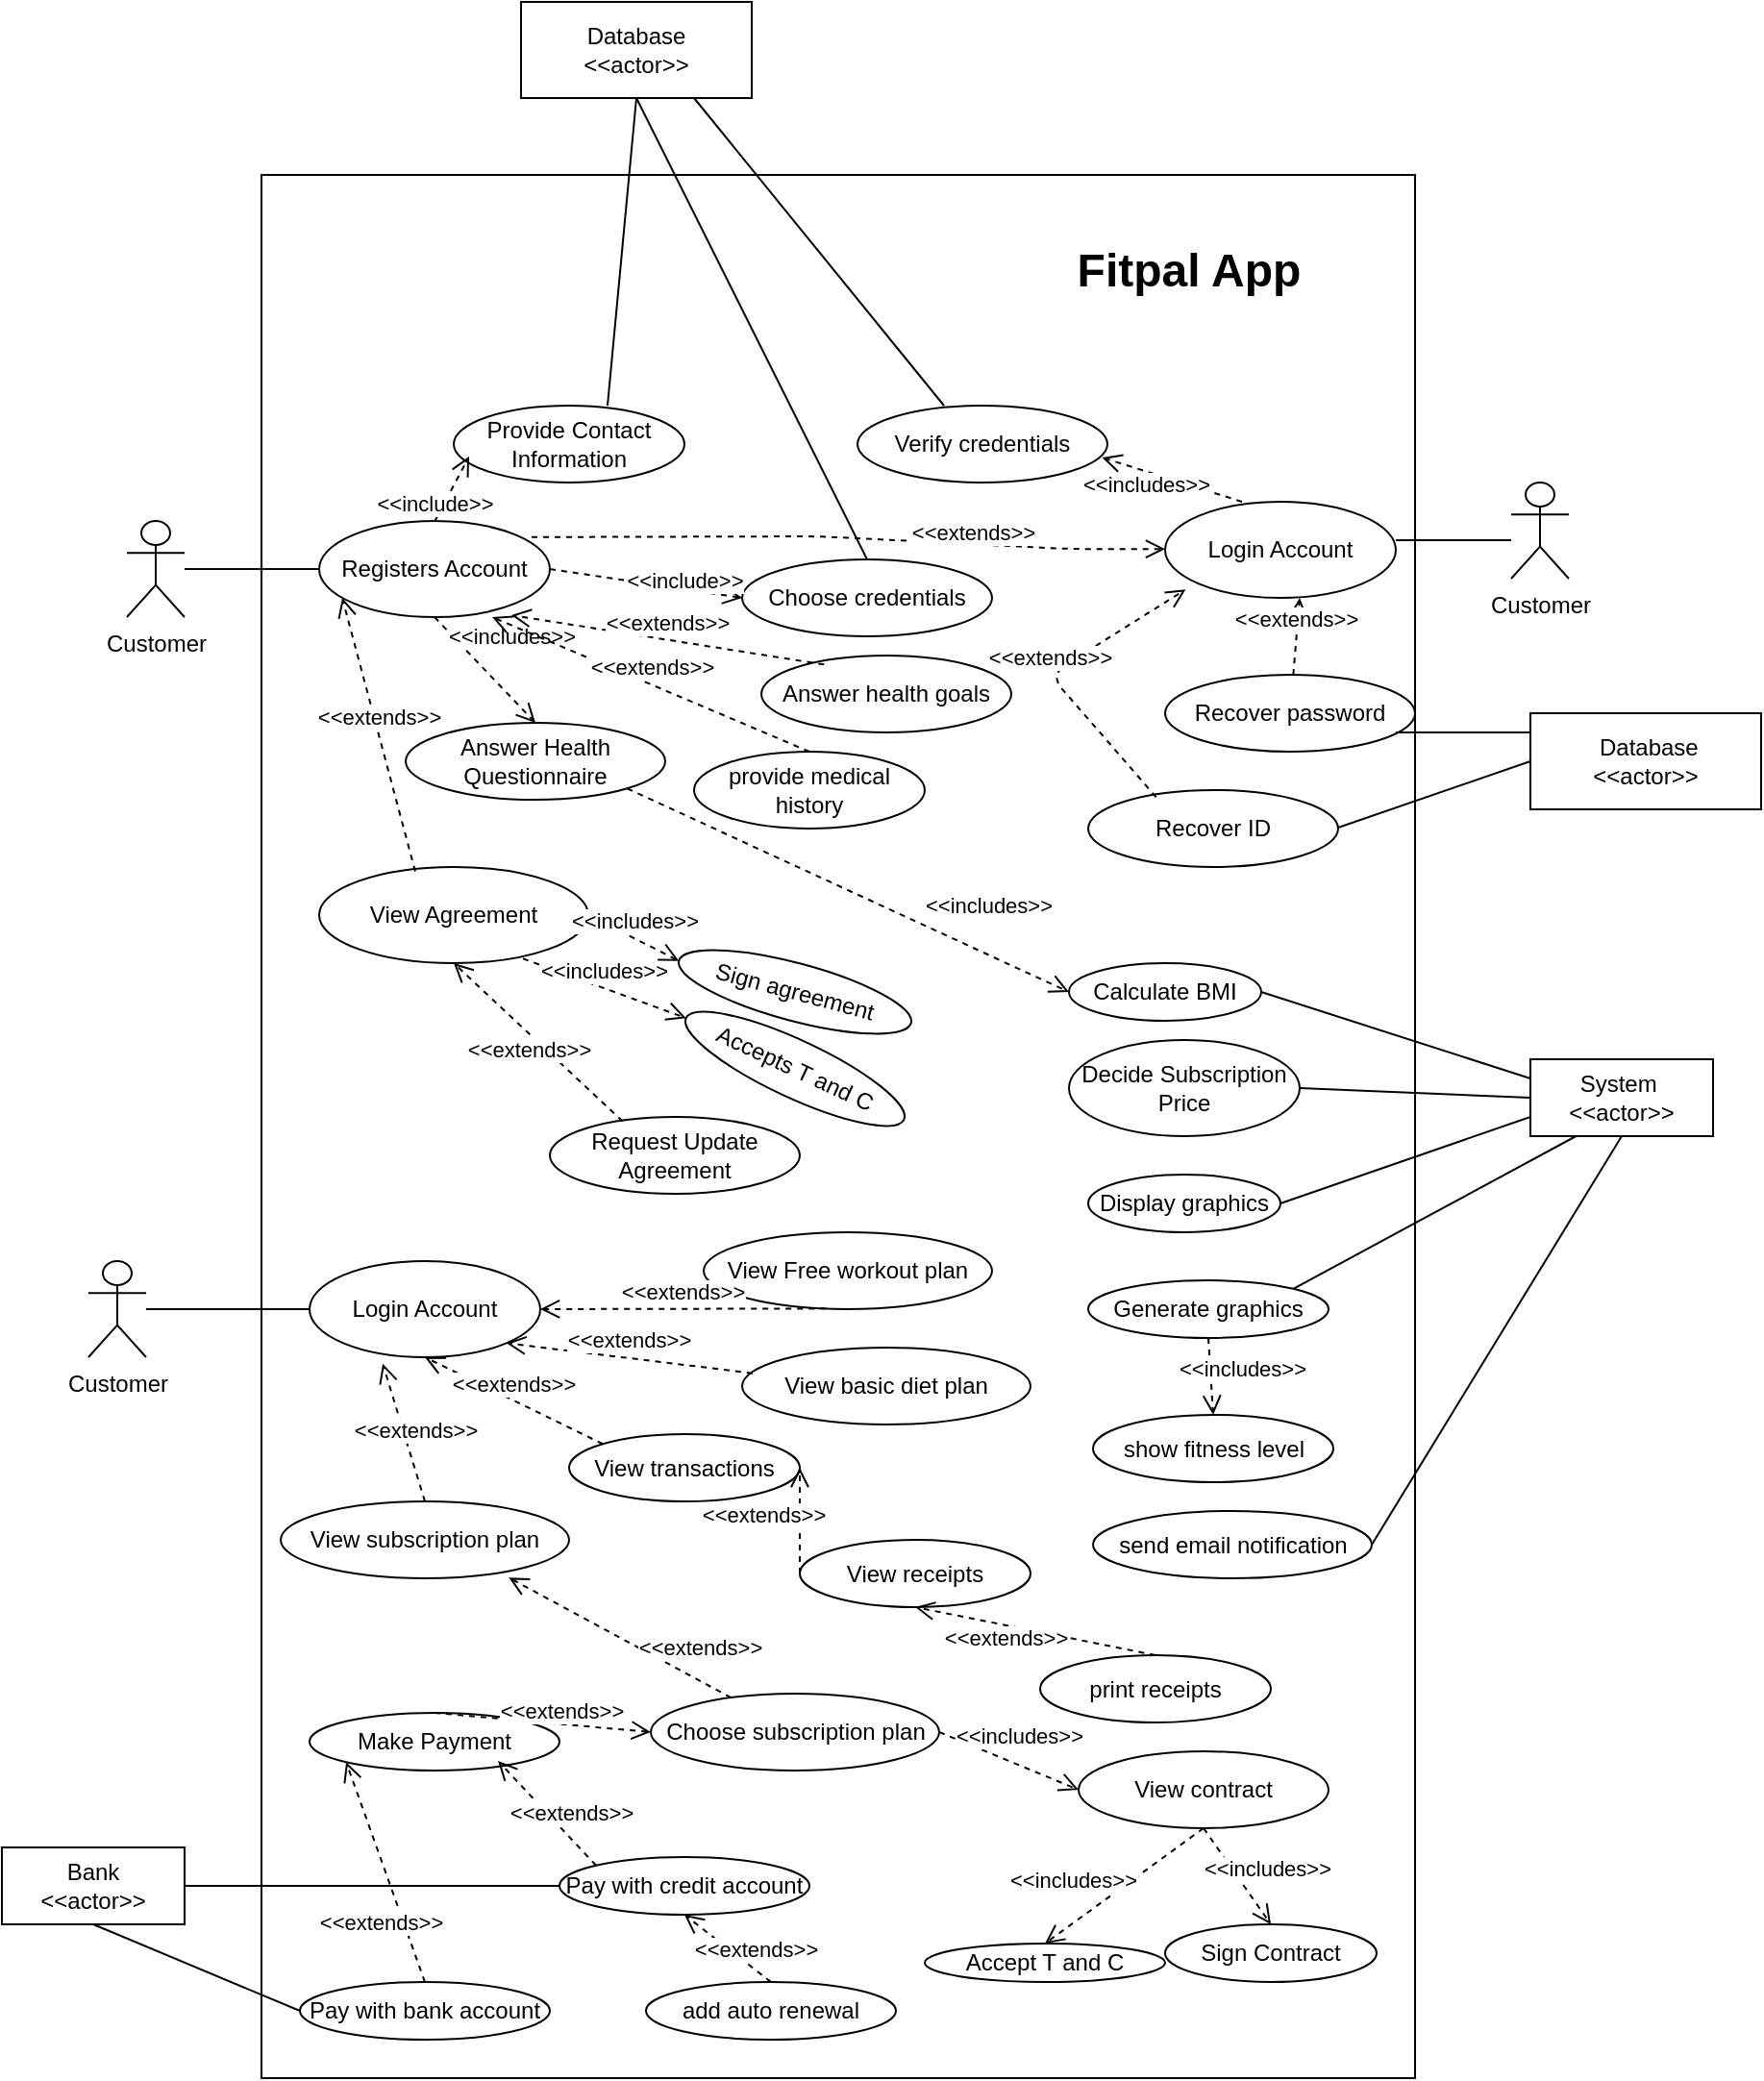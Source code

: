 <mxfile version="13.9.9" type="device" pages="2"><diagram id="5caSslAqD6UldxLh-Ey0" name="Page-1"><mxGraphModel dx="1920" dy="2400" grid="1" gridSize="10" guides="1" tooltips="1" connect="1" arrows="1" fold="1" page="1" pageScale="1" pageWidth="850" pageHeight="1100" math="0" shadow="0"><root><mxCell id="0"/><mxCell id="1" parent="0"/><mxCell id="0kNIKS5Jv5NkaSzjBVnQ-1" value="Customer" style="shape=umlActor;verticalLabelPosition=bottom;verticalAlign=top;html=1;outlineConnect=0;" parent="1" vertex="1"><mxGeometry x="70" y="110" width="30" height="50" as="geometry"/></mxCell><mxCell id="0kNIKS5Jv5NkaSzjBVnQ-5" value="" style="rounded=0;whiteSpace=wrap;html=1;fillColor=none;" parent="1" vertex="1"><mxGeometry x="140" y="-70" width="600" height="990" as="geometry"/></mxCell><mxCell id="0kNIKS5Jv5NkaSzjBVnQ-7" value="Registers Account" style="ellipse;whiteSpace=wrap;html=1;fillColor=none;" parent="1" vertex="1"><mxGeometry x="170" y="110" width="120" height="50" as="geometry"/></mxCell><mxCell id="0kNIKS5Jv5NkaSzjBVnQ-8" value="Customer" style="shape=umlActor;verticalLabelPosition=bottom;verticalAlign=top;html=1;outlineConnect=0;" parent="1" vertex="1"><mxGeometry x="790" y="90" width="30" height="50" as="geometry"/></mxCell><mxCell id="0kNIKS5Jv5NkaSzjBVnQ-10" value="Verify credentials" style="ellipse;whiteSpace=wrap;html=1;fillColor=none;" parent="1" vertex="1"><mxGeometry x="450" y="50" width="130" height="40" as="geometry"/></mxCell><mxCell id="0kNIKS5Jv5NkaSzjBVnQ-11" value="Provide Contact Information" style="ellipse;whiteSpace=wrap;html=1;fillColor=none;" parent="1" vertex="1"><mxGeometry x="240" y="50" width="120" height="40" as="geometry"/></mxCell><mxCell id="0kNIKS5Jv5NkaSzjBVnQ-12" value="Login Account" style="ellipse;whiteSpace=wrap;html=1;fillColor=none;" parent="1" vertex="1"><mxGeometry x="610" y="100" width="120" height="50" as="geometry"/></mxCell><mxCell id="0kNIKS5Jv5NkaSzjBVnQ-13" value="Recover password" style="ellipse;whiteSpace=wrap;html=1;fillColor=none;" parent="1" vertex="1"><mxGeometry x="610" y="190" width="130" height="40" as="geometry"/></mxCell><mxCell id="0kNIKS5Jv5NkaSzjBVnQ-14" value="Recover ID" style="ellipse;whiteSpace=wrap;html=1;fillColor=none;" parent="1" vertex="1"><mxGeometry x="570" y="250" width="130" height="40" as="geometry"/></mxCell><mxCell id="0kNIKS5Jv5NkaSzjBVnQ-16" value="Choose credentials" style="ellipse;whiteSpace=wrap;html=1;fillColor=none;" parent="1" vertex="1"><mxGeometry x="390" y="130" width="130" height="40" as="geometry"/></mxCell><mxCell id="0kNIKS5Jv5NkaSzjBVnQ-17" value="&amp;nbsp;Database&lt;br&gt;&amp;lt;&amp;lt;actor&amp;gt;&amp;gt;" style="rounded=0;whiteSpace=wrap;html=1;fillColor=none;" parent="1" vertex="1"><mxGeometry x="800" y="210" width="120" height="50" as="geometry"/></mxCell><mxCell id="0kNIKS5Jv5NkaSzjBVnQ-18" value="Database&lt;br&gt;&amp;lt;&amp;lt;actor&amp;gt;&amp;gt;" style="rounded=0;whiteSpace=wrap;html=1;fillColor=none;" parent="1" vertex="1"><mxGeometry x="275" y="-160" width="120" height="50" as="geometry"/></mxCell><mxCell id="0kNIKS5Jv5NkaSzjBVnQ-19" value="" style="endArrow=none;html=1;entryX=0;entryY=0.5;entryDx=0;entryDy=0;" parent="1" source="0kNIKS5Jv5NkaSzjBVnQ-1" target="0kNIKS5Jv5NkaSzjBVnQ-7" edge="1"><mxGeometry width="50" height="50" relative="1" as="geometry"><mxPoint x="90" y="150" as="sourcePoint"/><mxPoint x="140" y="100" as="targetPoint"/></mxGeometry></mxCell><mxCell id="0kNIKS5Jv5NkaSzjBVnQ-20" value="" style="endArrow=none;html=1;entryX=0;entryY=0.5;entryDx=0;entryDy=0;" parent="1" edge="1"><mxGeometry width="50" height="50" relative="1" as="geometry"><mxPoint x="730" y="120" as="sourcePoint"/><mxPoint x="790" y="120" as="targetPoint"/></mxGeometry></mxCell><mxCell id="0kNIKS5Jv5NkaSzjBVnQ-25" value="&amp;lt;&amp;lt;include&amp;gt;&amp;gt;" style="html=1;verticalAlign=bottom;endArrow=open;dashed=1;endSize=8;exitX=1;exitY=0.5;exitDx=0;exitDy=0;entryX=0;entryY=0.5;entryDx=0;entryDy=0;" parent="1" source="0kNIKS5Jv5NkaSzjBVnQ-7" target="0kNIKS5Jv5NkaSzjBVnQ-16" edge="1"><mxGeometry x="0.413" y="-4" relative="1" as="geometry"><mxPoint x="290" y="200" as="sourcePoint"/><mxPoint x="210" y="200" as="targetPoint"/><Array as="points"/><mxPoint as="offset"/></mxGeometry></mxCell><mxCell id="0kNIKS5Jv5NkaSzjBVnQ-26" value="&amp;lt;&amp;lt;include&amp;gt;&amp;gt;" style="html=1;verticalAlign=bottom;endArrow=open;dashed=1;endSize=8;exitX=0.917;exitY=0.807;exitDx=0;exitDy=0;exitPerimeter=0;entryX=0.067;entryY=0.658;entryDx=0;entryDy=0;entryPerimeter=0;" parent="1" target="0kNIKS5Jv5NkaSzjBVnQ-11" edge="1"><mxGeometry x="-1" relative="1" as="geometry"><mxPoint x="230.04" y="110.35" as="sourcePoint"/><mxPoint x="280" y="160" as="targetPoint"/><Array as="points"/><mxPoint as="offset"/></mxGeometry></mxCell><mxCell id="0kNIKS5Jv5NkaSzjBVnQ-30" value="&amp;lt;&amp;lt;extends&amp;gt;&amp;gt;" style="html=1;verticalAlign=bottom;endArrow=open;dashed=1;endSize=8;entryX=0.089;entryY=0.913;entryDx=0;entryDy=0;entryPerimeter=0;exitX=0.272;exitY=0.092;exitDx=0;exitDy=0;exitPerimeter=0;" parent="1" source="0kNIKS5Jv5NkaSzjBVnQ-14" target="0kNIKS5Jv5NkaSzjBVnQ-12" edge="1"><mxGeometry relative="1" as="geometry"><mxPoint x="570" y="210" as="sourcePoint"/><mxPoint x="650" y="210" as="targetPoint"/><mxPoint as="offset"/><Array as="points"><mxPoint x="550" y="190"/></Array></mxGeometry></mxCell><mxCell id="0kNIKS5Jv5NkaSzjBVnQ-31" value="&amp;lt;&amp;lt;extends&amp;gt;&amp;gt;" style="html=1;verticalAlign=bottom;endArrow=open;dashed=1;endSize=8;" parent="1" source="0kNIKS5Jv5NkaSzjBVnQ-13" edge="1"><mxGeometry relative="1" as="geometry"><mxPoint x="600" y="150" as="sourcePoint"/><mxPoint x="680" y="150" as="targetPoint"/><mxPoint as="offset"/></mxGeometry></mxCell><mxCell id="0kNIKS5Jv5NkaSzjBVnQ-32" value="&amp;lt;&amp;lt;includes&amp;gt;&amp;gt;" style="html=1;verticalAlign=bottom;endArrow=open;dashed=1;endSize=8;entryX=0.979;entryY=0.675;entryDx=0;entryDy=0;entryPerimeter=0;" parent="1" target="0kNIKS5Jv5NkaSzjBVnQ-10" edge="1"><mxGeometry x="0.25" y="15" relative="1" as="geometry"><mxPoint x="650" y="100" as="sourcePoint"/><mxPoint x="570" y="100" as="targetPoint"/><mxPoint as="offset"/></mxGeometry></mxCell><mxCell id="0kNIKS5Jv5NkaSzjBVnQ-34" value="" style="endArrow=none;html=1;entryX=0;entryY=0.5;entryDx=0;entryDy=0;" parent="1" target="0kNIKS5Jv5NkaSzjBVnQ-17" edge="1"><mxGeometry width="50" height="50" relative="1" as="geometry"><mxPoint x="700" y="269.5" as="sourcePoint"/><mxPoint x="770" y="269.5" as="targetPoint"/></mxGeometry></mxCell><mxCell id="0kNIKS5Jv5NkaSzjBVnQ-35" value="" style="endArrow=none;html=1;entryX=0.5;entryY=1;entryDx=0;entryDy=0;" parent="1" target="0kNIKS5Jv5NkaSzjBVnQ-18" edge="1"><mxGeometry width="50" height="50" relative="1" as="geometry"><mxPoint x="320" y="50" as="sourcePoint"/><mxPoint x="390" y="60" as="targetPoint"/></mxGeometry></mxCell><mxCell id="0kNIKS5Jv5NkaSzjBVnQ-36" value="" style="endArrow=none;html=1;entryX=0;entryY=0.5;entryDx=0;entryDy=0;exitX=0.75;exitY=1;exitDx=0;exitDy=0;" parent="1" source="0kNIKS5Jv5NkaSzjBVnQ-18" edge="1"><mxGeometry width="50" height="50" relative="1" as="geometry"><mxPoint x="425" y="50" as="sourcePoint"/><mxPoint x="495" y="50" as="targetPoint"/></mxGeometry></mxCell><mxCell id="0kNIKS5Jv5NkaSzjBVnQ-37" value="" style="endArrow=none;html=1;entryX=0;entryY=0.5;entryDx=0;entryDy=0;" parent="1" edge="1"><mxGeometry width="50" height="50" relative="1" as="geometry"><mxPoint x="730" y="220" as="sourcePoint"/><mxPoint x="800" y="220" as="targetPoint"/></mxGeometry></mxCell><mxCell id="0kNIKS5Jv5NkaSzjBVnQ-38" value="" style="endArrow=none;html=1;entryX=0;entryY=0.5;entryDx=0;entryDy=0;exitX=1;exitY=0.5;exitDx=0;exitDy=0;" parent="1" source="TsbzA9-_pPOgW2ctaY10-2" target="0kNIKS5Jv5NkaSzjBVnQ-95" edge="1"><mxGeometry width="50" height="50" relative="1" as="geometry"><mxPoint x="240" y="1040" as="sourcePoint"/><mxPoint x="310" y="1040" as="targetPoint"/></mxGeometry></mxCell><mxCell id="0kNIKS5Jv5NkaSzjBVnQ-39" value="Answer Health Questionnaire" style="ellipse;whiteSpace=wrap;html=1;fillColor=none;" parent="1" vertex="1"><mxGeometry x="215" y="215" width="135" height="40" as="geometry"/></mxCell><mxCell id="0kNIKS5Jv5NkaSzjBVnQ-40" value="provide medical history" style="ellipse;whiteSpace=wrap;html=1;fillColor=none;" parent="1" vertex="1"><mxGeometry x="365" y="230" width="120" height="40" as="geometry"/></mxCell><mxCell id="0kNIKS5Jv5NkaSzjBVnQ-42" value="Answer health goals" style="ellipse;whiteSpace=wrap;html=1;fillColor=none;" parent="1" vertex="1"><mxGeometry x="400" y="180" width="130" height="40" as="geometry"/></mxCell><mxCell id="0kNIKS5Jv5NkaSzjBVnQ-43" value="View Free workout plan&lt;span style=&quot;color: rgba(0 , 0 , 0 , 0) ; font-family: monospace ; font-size: 0px&quot;&gt;%3CmxGraphModel%3E%3Croot%3E%3CmxCell%20id%3D%220%22%2F%3E%3CmxCell%20id%3D%221%22%20parent%3D%220%22%2F%3E%3CmxCell%20id%3D%222%22%20value%3D%22%26amp%3Blt%3B%26amp%3Blt%3Bextends%26amp%3Bgt%3B%26amp%3Bgt%3B%22%20style%3D%22html%3D1%3BverticalAlign%3Dbottom%3BendArrow%3Dopen%3Bdashed%3D1%3BendSize%3D8%3B%22%20edge%3D%221%22%20parent%3D%221%22%3E%3CmxGeometry%20relative%3D%221%22%20as%3D%22geometry%22%3E%3CmxPoint%20x%3D%22700%22%20y%3D%22630%22%20as%3D%22sourcePoint%22%2F%3E%3CmxPoint%20x%3D%22620%22%20y%3D%22630%22%20as%3D%22targetPoint%22%2F%3E%3CmxPoint%20as%3D%22offset%22%2F%3E%3C%2FmxGeometry%3E%3C%2FmxCell%3E%3C%2Froot%3E%3C%2FmxGraphModel%3E&lt;/span&gt;" style="ellipse;whiteSpace=wrap;html=1;fillColor=none;" parent="1" vertex="1"><mxGeometry x="370" y="480" width="150" height="40" as="geometry"/></mxCell><mxCell id="0kNIKS5Jv5NkaSzjBVnQ-44" value="Accepts T and C" style="ellipse;whiteSpace=wrap;html=1;fillColor=none;rotation=25;" parent="1" vertex="1"><mxGeometry x="355" y="380" width="125" height="30" as="geometry"/></mxCell><mxCell id="0kNIKS5Jv5NkaSzjBVnQ-45" value="View Agreement" style="ellipse;whiteSpace=wrap;html=1;fillColor=none;" parent="1" vertex="1"><mxGeometry x="170" y="290" width="140" height="50" as="geometry"/></mxCell><mxCell id="0kNIKS5Jv5NkaSzjBVnQ-46" value="Make Payment" style="ellipse;whiteSpace=wrap;html=1;fillColor=none;" parent="1" vertex="1"><mxGeometry x="165" y="730" width="130" height="30" as="geometry"/></mxCell><mxCell id="0kNIKS5Jv5NkaSzjBVnQ-48" value="" style="endArrow=none;html=1;entryX=0.5;entryY=1;entryDx=0;entryDy=0;exitX=0.5;exitY=0;exitDx=0;exitDy=0;" parent="1" source="0kNIKS5Jv5NkaSzjBVnQ-16" target="0kNIKS5Jv5NkaSzjBVnQ-18" edge="1"><mxGeometry width="50" height="50" relative="1" as="geometry"><mxPoint x="431" y="120" as="sourcePoint"/><mxPoint x="350" y="20" as="targetPoint"/></mxGeometry></mxCell><mxCell id="0kNIKS5Jv5NkaSzjBVnQ-49" value="&amp;lt;&amp;lt;includes&amp;gt;&amp;gt;" style="html=1;verticalAlign=bottom;endArrow=open;dashed=1;endSize=8;exitX=0.5;exitY=1;exitDx=0;exitDy=0;entryX=0.5;entryY=0;entryDx=0;entryDy=0;" parent="1" source="0kNIKS5Jv5NkaSzjBVnQ-7" target="0kNIKS5Jv5NkaSzjBVnQ-39" edge="1"><mxGeometry x="0.086" y="16" relative="1" as="geometry"><mxPoint x="300" y="209.5" as="sourcePoint"/><mxPoint x="220" y="209.5" as="targetPoint"/><mxPoint as="offset"/></mxGeometry></mxCell><mxCell id="0kNIKS5Jv5NkaSzjBVnQ-50" value="&amp;lt;&amp;lt;extends&amp;gt;&amp;gt;" style="html=1;verticalAlign=bottom;endArrow=open;dashed=1;endSize=8;exitX=0.251;exitY=0.117;exitDx=0;exitDy=0;exitPerimeter=0;" parent="1" source="0kNIKS5Jv5NkaSzjBVnQ-42" edge="1"><mxGeometry relative="1" as="geometry"><mxPoint x="350" y="159" as="sourcePoint"/><mxPoint x="270" y="159" as="targetPoint"/><mxPoint as="offset"/></mxGeometry></mxCell><mxCell id="0kNIKS5Jv5NkaSzjBVnQ-51" value="&amp;lt;&amp;lt;extends&amp;gt;&amp;gt;" style="html=1;verticalAlign=bottom;endArrow=open;dashed=1;endSize=8;exitX=0.5;exitY=0;exitDx=0;exitDy=0;" parent="1" source="0kNIKS5Jv5NkaSzjBVnQ-40" edge="1"><mxGeometry relative="1" as="geometry"><mxPoint x="392.63" y="204.68" as="sourcePoint"/><mxPoint x="260" y="160" as="targetPoint"/><mxPoint as="offset"/></mxGeometry></mxCell><mxCell id="0kNIKS5Jv5NkaSzjBVnQ-52" value="System&amp;nbsp;&lt;br&gt;&amp;lt;&amp;lt;actor&amp;gt;&amp;gt;" style="rounded=0;whiteSpace=wrap;html=1;fillColor=none;" parent="1" vertex="1"><mxGeometry x="800" y="390" width="95" height="40" as="geometry"/></mxCell><mxCell id="0kNIKS5Jv5NkaSzjBVnQ-53" value="Calculate BMI" style="ellipse;whiteSpace=wrap;html=1;fillColor=none;" parent="1" vertex="1"><mxGeometry x="560" y="340" width="100" height="30" as="geometry"/></mxCell><mxCell id="0kNIKS5Jv5NkaSzjBVnQ-55" value="&amp;lt;&amp;lt;includes&amp;gt;&amp;gt;" style="html=1;verticalAlign=bottom;endArrow=open;dashed=1;endSize=8;exitX=1;exitY=1;exitDx=0;exitDy=0;entryX=0;entryY=0.5;entryDx=0;entryDy=0;" parent="1" source="0kNIKS5Jv5NkaSzjBVnQ-39" target="0kNIKS5Jv5NkaSzjBVnQ-53" edge="1"><mxGeometry x="0.582" y="15" relative="1" as="geometry"><mxPoint x="300" y="270" as="sourcePoint"/><mxPoint x="290" y="319.5" as="targetPoint"/><mxPoint as="offset"/></mxGeometry></mxCell><mxCell id="0kNIKS5Jv5NkaSzjBVnQ-56" value="" style="endArrow=none;html=1;entryX=1;entryY=0.5;entryDx=0;entryDy=0;exitX=0;exitY=0.25;exitDx=0;exitDy=0;" parent="1" source="0kNIKS5Jv5NkaSzjBVnQ-52" target="0kNIKS5Jv5NkaSzjBVnQ-53" edge="1"><mxGeometry width="50" height="50" relative="1" as="geometry"><mxPoint x="790" y="382" as="sourcePoint"/><mxPoint x="190" y="324.5" as="targetPoint"/></mxGeometry></mxCell><mxCell id="0kNIKS5Jv5NkaSzjBVnQ-59" value="Customer" style="shape=umlActor;verticalLabelPosition=bottom;verticalAlign=top;html=1;outlineConnect=0;" parent="1" vertex="1"><mxGeometry x="50" y="495" width="30" height="50" as="geometry"/></mxCell><mxCell id="0kNIKS5Jv5NkaSzjBVnQ-62" value="&amp;lt;&amp;lt;includes&amp;gt;&amp;gt;" style="html=1;verticalAlign=bottom;endArrow=open;dashed=1;endSize=8;entryX=0;entryY=0.5;entryDx=0;entryDy=0;exitX=0.757;exitY=0.953;exitDx=0;exitDy=0;exitPerimeter=0;" parent="1" source="0kNIKS5Jv5NkaSzjBVnQ-45" target="0kNIKS5Jv5NkaSzjBVnQ-44" edge="1"><mxGeometry relative="1" as="geometry"><mxPoint x="330" y="490" as="sourcePoint"/><mxPoint x="410" y="490" as="targetPoint"/><mxPoint as="offset"/><Array as="points"/></mxGeometry></mxCell><mxCell id="0kNIKS5Jv5NkaSzjBVnQ-67" value="Sign agreement" style="ellipse;whiteSpace=wrap;html=1;fillColor=none;rotation=15;" parent="1" vertex="1"><mxGeometry x="355" y="340" width="125" height="30" as="geometry"/></mxCell><mxCell id="0kNIKS5Jv5NkaSzjBVnQ-68" value="&amp;lt;&amp;lt;includes&amp;gt;&amp;gt;" style="html=1;verticalAlign=bottom;endArrow=open;dashed=1;endSize=8;entryX=0;entryY=0.5;entryDx=0;entryDy=0;exitX=1;exitY=0.5;exitDx=0;exitDy=0;" parent="1" source="0kNIKS5Jv5NkaSzjBVnQ-45" target="0kNIKS5Jv5NkaSzjBVnQ-67" edge="1"><mxGeometry relative="1" as="geometry"><mxPoint x="330" y="417.5" as="sourcePoint"/><mxPoint x="390" y="412.5" as="targetPoint"/><mxPoint as="offset"/><Array as="points"/></mxGeometry></mxCell><mxCell id="0kNIKS5Jv5NkaSzjBVnQ-69" value="Request Update Agreement" style="ellipse;whiteSpace=wrap;html=1;fillColor=none;" parent="1" vertex="1"><mxGeometry x="290" y="420" width="130" height="40" as="geometry"/></mxCell><mxCell id="0kNIKS5Jv5NkaSzjBVnQ-70" value="&amp;lt;&amp;lt;extends&amp;gt;&amp;gt;" style="html=1;verticalAlign=bottom;endArrow=open;dashed=1;endSize=8;exitX=0.291;exitY=0.057;exitDx=0;exitDy=0;entryX=0.5;entryY=1;entryDx=0;entryDy=0;exitPerimeter=0;" parent="1" source="0kNIKS5Jv5NkaSzjBVnQ-69" target="0kNIKS5Jv5NkaSzjBVnQ-45" edge="1"><mxGeometry x="-0.085" y="13" relative="1" as="geometry"><mxPoint x="225" y="470" as="sourcePoint"/><mxPoint x="305" y="470" as="targetPoint"/><mxPoint as="offset"/></mxGeometry></mxCell><mxCell id="0kNIKS5Jv5NkaSzjBVnQ-71" value="View basic diet plan&lt;span style=&quot;color: rgba(0 , 0 , 0 , 0) ; font-family: monospace ; font-size: 0px&quot;&gt;%3CmxGraphModel%3E%3Croot%3E%3CmxCell%20id%3D%220%22%2F%3E%3CmxCell%20id%3D%221%22%20parent%3D%220%22%2F%3E%3CmxCell%20id%3D%222%22%20value%3D%22%26amp%3Blt%3B%26amp%3Blt%3Bextends%26amp%3Bgt%3B%26amp%3Bgt%3B%22%20style%3D%22html%3D1%3BverticalAlign%3Dbottom%3BendArrow%3Dopen%3Bdashed%3D1%3BendSize%3D8%3B%22%20edge%3D%221%22%20parent%3D%221%22%3E%3CmxGeometry%20relative%3D%221%22%20as%3D%22geometry%22%3E%3CmxPoint%20x%3D%22700%22%20y%3D%22630%22%20as%3D%22sourcePoint%22%2F%3E%3CmxPoint%20x%3D%22620%22%20y%3D%22630%22%20as%3D%22targetPoint%22%2F%3E%3CmxPoint%20as%3D%22offset%22%2F%3E%3C%2FmxGeometry%3E%3C%2FmxCell%3E%3C%2Froot%3E%3C%2FmxGraphModel%3E&lt;/span&gt;" style="ellipse;whiteSpace=wrap;html=1;fillColor=none;" parent="1" vertex="1"><mxGeometry x="390" y="540" width="150" height="40" as="geometry"/></mxCell><mxCell id="0kNIKS5Jv5NkaSzjBVnQ-76" value="" style="endArrow=none;html=1;entryX=0;entryY=0.5;entryDx=0;entryDy=0;" parent="1" source="0kNIKS5Jv5NkaSzjBVnQ-59" target="0kNIKS5Jv5NkaSzjBVnQ-85" edge="1"><mxGeometry width="50" height="50" relative="1" as="geometry"><mxPoint x="130" y="549" as="sourcePoint"/><mxPoint x="200" y="549" as="targetPoint"/></mxGeometry></mxCell><mxCell id="0kNIKS5Jv5NkaSzjBVnQ-79" value="&amp;lt;&amp;lt;extends&amp;gt;&amp;gt;" style="html=1;verticalAlign=bottom;endArrow=open;dashed=1;endSize=8;entryX=0.921;entryY=0.168;entryDx=0;entryDy=0;entryPerimeter=0;exitX=0.921;exitY=0.168;exitDx=0;exitDy=0;exitPerimeter=0;" parent="1" source="0kNIKS5Jv5NkaSzjBVnQ-7" edge="1"><mxGeometry x="0.394" y="-3" relative="1" as="geometry"><mxPoint x="530" y="124.58" as="sourcePoint"/><mxPoint x="610" y="124.58" as="targetPoint"/><mxPoint as="offset"/><Array as="points"><mxPoint x="430" y="118"/><mxPoint x="560" y="124.58"/></Array></mxGeometry></mxCell><mxCell id="0kNIKS5Jv5NkaSzjBVnQ-81" value="View subscription plan&lt;span style=&quot;color: rgba(0 , 0 , 0 , 0) ; font-family: monospace ; font-size: 0px&quot;&gt;%3CmxGraphModel%3E%3Croot%3E%3CmxCell%20id%3D%220%22%2F%3E%3CmxCell%20id%3D%221%22%20parent%3D%220%22%2F%3E%3CmxCell%20id%3D%222%22%20value%3D%22%26amp%3Blt%3B%26amp%3Blt%3Bextends%26amp%3Bgt%3B%26amp%3Bgt%3B%22%20style%3D%22html%3D1%3BverticalAlign%3Dbottom%3BendArrow%3Dopen%3Bdashed%3D1%3BendSize%3D8%3B%22%20edge%3D%221%22%20parent%3D%221%22%3E%3CmxGeometry%20relative%3D%221%22%20as%3D%22geometry%22%3E%3CmxPoint%20x%3D%22700%22%20y%3D%22630%22%20as%3D%22sourcePoint%22%2F%3E%3CmxPoint%20x%3D%22620%22%20y%3D%22630%22%20as%3D%22targetPoint%22%2F%3E%3CmxPoint%20as%3D%22offset%22%2F%3E%3C%2FmxGeometry%3E%3C%2FmxCell%3E%3C%2Froot%3E%3C%2FmxGraphModel%3E&lt;/span&gt;" style="ellipse;whiteSpace=wrap;html=1;fillColor=none;" parent="1" vertex="1"><mxGeometry x="150" y="620" width="150" height="40" as="geometry"/></mxCell><mxCell id="0kNIKS5Jv5NkaSzjBVnQ-84" value="&amp;lt;&amp;lt;extends&amp;gt;&amp;gt;" style="html=1;verticalAlign=bottom;endArrow=open;dashed=1;endSize=8;exitX=0.357;exitY=0.046;exitDx=0;exitDy=0;exitPerimeter=0;" parent="1" source="0kNIKS5Jv5NkaSzjBVnQ-45" edge="1"><mxGeometry relative="1" as="geometry"><mxPoint x="210" y="290" as="sourcePoint"/><mxPoint x="182" y="150" as="targetPoint"/><mxPoint as="offset"/></mxGeometry></mxCell><mxCell id="0kNIKS5Jv5NkaSzjBVnQ-85" value="Login Account" style="ellipse;whiteSpace=wrap;html=1;fillColor=none;" parent="1" vertex="1"><mxGeometry x="165" y="495" width="120" height="50" as="geometry"/></mxCell><mxCell id="0kNIKS5Jv5NkaSzjBVnQ-87" value="&amp;lt;&amp;lt;extends&amp;gt;&amp;gt;" style="html=1;verticalAlign=bottom;endArrow=open;dashed=1;endSize=8;exitX=0.424;exitY=0.992;exitDx=0;exitDy=0;exitPerimeter=0;entryX=1;entryY=0.5;entryDx=0;entryDy=0;" parent="1" source="0kNIKS5Jv5NkaSzjBVnQ-43" target="0kNIKS5Jv5NkaSzjBVnQ-85" edge="1"><mxGeometry relative="1" as="geometry"><mxPoint x="380" y="549" as="sourcePoint"/><mxPoint x="300" y="549" as="targetPoint"/><mxPoint as="offset"/></mxGeometry></mxCell><mxCell id="0kNIKS5Jv5NkaSzjBVnQ-88" value="&amp;lt;&amp;lt;extends&amp;gt;&amp;gt;" style="html=1;verticalAlign=bottom;endArrow=open;dashed=1;endSize=8;exitX=0.036;exitY=0.333;exitDx=0;exitDy=0;exitPerimeter=0;entryX=1;entryY=1;entryDx=0;entryDy=0;" parent="1" source="0kNIKS5Jv5NkaSzjBVnQ-71" edge="1" target="0kNIKS5Jv5NkaSzjBVnQ-85"><mxGeometry relative="1" as="geometry"><mxPoint x="355" y="574" as="sourcePoint"/><mxPoint x="275" y="574" as="targetPoint"/><mxPoint as="offset"/></mxGeometry></mxCell><mxCell id="0kNIKS5Jv5NkaSzjBVnQ-90" value="&amp;lt;&amp;lt;extends&amp;gt;&amp;gt;" style="html=1;verticalAlign=bottom;endArrow=open;dashed=1;endSize=8;exitX=0.5;exitY=0;exitDx=0;exitDy=0;entryX=0.317;entryY=1.067;entryDx=0;entryDy=0;entryPerimeter=0;" parent="1" source="0kNIKS5Jv5NkaSzjBVnQ-81" target="0kNIKS5Jv5NkaSzjBVnQ-85" edge="1"><mxGeometry x="-0.239" y="-3" relative="1" as="geometry"><mxPoint x="262.7" y="615.0" as="sourcePoint"/><mxPoint x="197.3" y="600.68" as="targetPoint"/><mxPoint as="offset"/></mxGeometry></mxCell><mxCell id="0kNIKS5Jv5NkaSzjBVnQ-91" value="&amp;lt;&amp;lt;extends&amp;gt;&amp;gt;" style="html=1;verticalAlign=bottom;endArrow=open;dashed=1;endSize=8;exitX=0.5;exitY=0;exitDx=0;exitDy=0;entryX=0;entryY=0.5;entryDx=0;entryDy=0;" parent="1" source="0kNIKS5Jv5NkaSzjBVnQ-46" target="0kNIKS5Jv5NkaSzjBVnQ-101" edge="1"><mxGeometry x="0.168" y="-2" relative="1" as="geometry"><mxPoint x="520" y="680" as="sourcePoint"/><mxPoint x="440" y="680" as="targetPoint"/><mxPoint as="offset"/></mxGeometry></mxCell><mxCell id="0kNIKS5Jv5NkaSzjBVnQ-93" value="Pay with bank account" style="ellipse;whiteSpace=wrap;html=1;fillColor=none;" parent="1" vertex="1"><mxGeometry x="160" y="870" width="130" height="30" as="geometry"/></mxCell><mxCell id="0kNIKS5Jv5NkaSzjBVnQ-94" value="&amp;lt;&amp;lt;extends&amp;gt;&amp;gt;" style="html=1;verticalAlign=bottom;endArrow=open;dashed=1;endSize=8;entryX=0;entryY=1;entryDx=0;entryDy=0;exitX=0.5;exitY=0;exitDx=0;exitDy=0;" parent="1" source="0kNIKS5Jv5NkaSzjBVnQ-93" target="0kNIKS5Jv5NkaSzjBVnQ-46" edge="1"><mxGeometry x="-0.537" y="14" relative="1" as="geometry"><mxPoint x="215" y="820" as="sourcePoint"/><mxPoint x="245" y="670" as="targetPoint"/><mxPoint as="offset"/></mxGeometry></mxCell><mxCell id="0kNIKS5Jv5NkaSzjBVnQ-95" value="Pay with credit account" style="ellipse;whiteSpace=wrap;html=1;fillColor=none;" parent="1" vertex="1"><mxGeometry x="295" y="805" width="130" height="30" as="geometry"/></mxCell><mxCell id="0kNIKS5Jv5NkaSzjBVnQ-96" value="&amp;lt;&amp;lt;extends&amp;gt;&amp;gt;" style="html=1;verticalAlign=bottom;endArrow=open;dashed=1;endSize=8;entryX=0.754;entryY=0.833;entryDx=0;entryDy=0;exitX=0;exitY=0;exitDx=0;exitDy=0;entryPerimeter=0;" parent="1" source="0kNIKS5Jv5NkaSzjBVnQ-95" target="0kNIKS5Jv5NkaSzjBVnQ-46" edge="1"><mxGeometry x="-0.386" y="-4" relative="1" as="geometry"><mxPoint x="285.48" y="800" as="sourcePoint"/><mxPoint x="279.518" y="735.607" as="targetPoint"/><mxPoint y="1" as="offset"/></mxGeometry></mxCell><mxCell id="0kNIKS5Jv5NkaSzjBVnQ-97" value="add auto renewal" style="ellipse;whiteSpace=wrap;html=1;fillColor=none;" parent="1" vertex="1"><mxGeometry x="340" y="870" width="130" height="30" as="geometry"/></mxCell><mxCell id="0kNIKS5Jv5NkaSzjBVnQ-98" value="&amp;lt;&amp;lt;extends&amp;gt;&amp;gt;" style="html=1;verticalAlign=bottom;endArrow=open;dashed=1;endSize=8;entryX=0.5;entryY=1;entryDx=0;entryDy=0;exitX=0.5;exitY=0;exitDx=0;exitDy=0;" parent="1" edge="1" target="0kNIKS5Jv5NkaSzjBVnQ-95" source="0kNIKS5Jv5NkaSzjBVnQ-97"><mxGeometry x="-0.604" y="-1" relative="1" as="geometry"><mxPoint x="350" y="880" as="sourcePoint"/><mxPoint x="328.98" y="830.0" as="targetPoint"/><mxPoint as="offset"/></mxGeometry></mxCell><mxCell id="0kNIKS5Jv5NkaSzjBVnQ-101" value="Choose subscription plan&lt;span style=&quot;color: rgba(0 , 0 , 0 , 0) ; font-family: monospace ; font-size: 0px&quot;&gt;%3CmxGraphModel%3E%3Croot%3E%3CmxCell%20id%3D%220%22%2F%3E%3CmxCell%20id%3D%221%22%20parent%3D%220%22%2F%3E%3CmxCell%20id%3D%222%22%20value%3D%22%26amp%3Blt%3B%26amp%3Blt%3Bextends%26amp%3Bgt%3B%26amp%3Bgt%3B%22%20style%3D%22html%3D1%3BverticalAlign%3Dbottom%3BendArrow%3Dopen%3Bdashed%3D1%3BendSize%3D8%3B%22%20edge%3D%221%22%20parent%3D%221%22%3E%3CmxGeometry%20relative%3D%221%22%20as%3D%22geometry%22%3E%3CmxPoint%20x%3D%22700%22%20y%3D%22630%22%20as%3D%22sourcePoint%22%2F%3E%3CmxPoint%20x%3D%22620%22%20y%3D%22630%22%20as%3D%22targetPoint%22%2F%3E%3CmxPoint%20as%3D%22offset%22%2F%3E%3C%2FmxGeometry%3E%3C%2FmxCell%3E%3C%2Froot%3E%3C%2FmxGraphModel%3E&lt;/span&gt;" style="ellipse;whiteSpace=wrap;html=1;fillColor=none;" parent="1" vertex="1"><mxGeometry x="342.5" y="720" width="150" height="40" as="geometry"/></mxCell><mxCell id="0kNIKS5Jv5NkaSzjBVnQ-102" value="&amp;lt;&amp;lt;extends&amp;gt;&amp;gt;" style="html=1;verticalAlign=bottom;endArrow=open;dashed=1;endSize=8;entryX=0.791;entryY=0.992;entryDx=0;entryDy=0;entryPerimeter=0;" parent="1" source="0kNIKS5Jv5NkaSzjBVnQ-101" target="0kNIKS5Jv5NkaSzjBVnQ-81" edge="1"><mxGeometry x="-0.66" y="-7" relative="1" as="geometry"><mxPoint x="265" y="750" as="sourcePoint"/><mxPoint x="285" y="720" as="targetPoint"/><mxPoint as="offset"/></mxGeometry></mxCell><mxCell id="0kNIKS5Jv5NkaSzjBVnQ-104" value="View contract" style="ellipse;whiteSpace=wrap;html=1;fillColor=none;" parent="1" vertex="1"><mxGeometry x="565" y="750" width="130" height="40" as="geometry"/></mxCell><mxCell id="0kNIKS5Jv5NkaSzjBVnQ-106" value="Accept T and C" style="ellipse;whiteSpace=wrap;html=1;fillColor=none;" parent="1" vertex="1"><mxGeometry x="485" y="850" width="125" height="20" as="geometry"/></mxCell><mxCell id="0kNIKS5Jv5NkaSzjBVnQ-107" value="Sign Contract" style="ellipse;whiteSpace=wrap;html=1;fillColor=none;" parent="1" vertex="1"><mxGeometry x="610" y="840" width="110" height="30" as="geometry"/></mxCell><mxCell id="0kNIKS5Jv5NkaSzjBVnQ-109" value="&amp;lt;&amp;lt;includes&amp;gt;&amp;gt;" style="html=1;verticalAlign=bottom;endArrow=open;dashed=1;endSize=8;entryX=0;entryY=0.5;entryDx=0;entryDy=0;exitX=1;exitY=0.5;exitDx=0;exitDy=0;" parent="1" source="0kNIKS5Jv5NkaSzjBVnQ-101" target="0kNIKS5Jv5NkaSzjBVnQ-104" edge="1"><mxGeometry x="0.104" y="6" relative="1" as="geometry"><mxPoint x="630" y="615" as="sourcePoint"/><mxPoint x="460" y="690" as="targetPoint"/><mxPoint x="-1" as="offset"/></mxGeometry></mxCell><mxCell id="0kNIKS5Jv5NkaSzjBVnQ-111" value="&amp;lt;&amp;lt;includes&amp;gt;&amp;gt;" style="html=1;verticalAlign=bottom;endArrow=open;dashed=1;endSize=8;entryX=0.5;entryY=0;entryDx=0;entryDy=0;exitX=0.5;exitY=1;exitDx=0;exitDy=0;" parent="1" source="0kNIKS5Jv5NkaSzjBVnQ-104" target="0kNIKS5Jv5NkaSzjBVnQ-106" edge="1"><mxGeometry x="0.5" y="-11" relative="1" as="geometry"><mxPoint x="695" y="690" as="sourcePoint"/><mxPoint x="615" y="690" as="targetPoint"/><mxPoint as="offset"/></mxGeometry></mxCell><mxCell id="0kNIKS5Jv5NkaSzjBVnQ-112" value="&amp;lt;&amp;lt;includes&amp;gt;&amp;gt;" style="html=1;verticalAlign=bottom;endArrow=open;dashed=1;endSize=8;entryX=0.5;entryY=0;entryDx=0;entryDy=0;exitX=0.5;exitY=1;exitDx=0;exitDy=0;" parent="1" source="0kNIKS5Jv5NkaSzjBVnQ-104" target="0kNIKS5Jv5NkaSzjBVnQ-107" edge="1"><mxGeometry x="0.431" y="10" relative="1" as="geometry"><mxPoint x="595" y="810" as="sourcePoint"/><mxPoint x="515" y="850" as="targetPoint"/><mxPoint as="offset"/></mxGeometry></mxCell><mxCell id="0kNIKS5Jv5NkaSzjBVnQ-115" value="Decide Subscription Price" style="ellipse;whiteSpace=wrap;html=1;fillColor=none;" parent="1" vertex="1"><mxGeometry x="560" y="380" width="120" height="50" as="geometry"/></mxCell><mxCell id="0kNIKS5Jv5NkaSzjBVnQ-116" value="Generate graphics" style="ellipse;whiteSpace=wrap;html=1;fillColor=none;" parent="1" vertex="1"><mxGeometry x="570" y="505" width="125" height="30" as="geometry"/></mxCell><mxCell id="0kNIKS5Jv5NkaSzjBVnQ-118" value="Display graphics" style="ellipse;whiteSpace=wrap;html=1;fillColor=none;" parent="1" vertex="1"><mxGeometry x="570" y="450" width="100" height="30" as="geometry"/></mxCell><mxCell id="0kNIKS5Jv5NkaSzjBVnQ-119" value="" style="endArrow=none;html=1;entryX=1;entryY=0.5;entryDx=0;entryDy=0;exitX=0;exitY=0.5;exitDx=0;exitDy=0;" parent="1" source="0kNIKS5Jv5NkaSzjBVnQ-52" target="0kNIKS5Jv5NkaSzjBVnQ-115" edge="1"><mxGeometry width="50" height="50" relative="1" as="geometry"><mxPoint x="792.685" y="392.32" as="sourcePoint"/><mxPoint x="670" y="365" as="targetPoint"/></mxGeometry></mxCell><mxCell id="0kNIKS5Jv5NkaSzjBVnQ-120" value="" style="endArrow=none;html=1;entryX=1;entryY=0.5;entryDx=0;entryDy=0;exitX=0;exitY=0.75;exitDx=0;exitDy=0;" parent="1" source="0kNIKS5Jv5NkaSzjBVnQ-52" target="0kNIKS5Jv5NkaSzjBVnQ-118" edge="1"><mxGeometry width="50" height="50" relative="1" as="geometry"><mxPoint x="802.685" y="402.32" as="sourcePoint"/><mxPoint x="690" y="415" as="targetPoint"/></mxGeometry></mxCell><mxCell id="0kNIKS5Jv5NkaSzjBVnQ-121" value="" style="endArrow=none;html=1;entryX=1;entryY=0;entryDx=0;entryDy=0;exitX=0.25;exitY=1;exitDx=0;exitDy=0;" parent="1" source="0kNIKS5Jv5NkaSzjBVnQ-52" target="0kNIKS5Jv5NkaSzjBVnQ-116" edge="1"><mxGeometry width="50" height="50" relative="1" as="geometry"><mxPoint x="812.685" y="412.32" as="sourcePoint"/><mxPoint x="680" y="475" as="targetPoint"/></mxGeometry></mxCell><mxCell id="0kNIKS5Jv5NkaSzjBVnQ-122" value="show fitness level" style="ellipse;whiteSpace=wrap;html=1;fillColor=none;" parent="1" vertex="1"><mxGeometry x="572.5" y="575" width="125" height="35" as="geometry"/></mxCell><mxCell id="0kNIKS5Jv5NkaSzjBVnQ-123" value="&amp;lt;&amp;lt;includes&amp;gt;&amp;gt;" style="html=1;verticalAlign=bottom;endArrow=open;dashed=1;endSize=8;entryX=0.5;entryY=0;entryDx=0;entryDy=0;exitX=0.5;exitY=1;exitDx=0;exitDy=0;" parent="1" source="0kNIKS5Jv5NkaSzjBVnQ-116" target="0kNIKS5Jv5NkaSzjBVnQ-122" edge="1"><mxGeometry x="0.3" y="16" relative="1" as="geometry"><mxPoint x="580" y="689" as="sourcePoint"/><mxPoint x="660" y="689" as="targetPoint"/><mxPoint as="offset"/><Array as="points"/></mxGeometry></mxCell><mxCell id="TsbzA9-_pPOgW2ctaY10-2" value="Bank&lt;br&gt;&amp;lt;&amp;lt;actor&amp;gt;&amp;gt;" style="rounded=0;whiteSpace=wrap;html=1;fillColor=none;" parent="1" vertex="1"><mxGeometry x="5" y="800" width="95" height="40" as="geometry"/></mxCell><mxCell id="TsbzA9-_pPOgW2ctaY10-5" value="" style="endArrow=none;html=1;entryX=0;entryY=0.5;entryDx=0;entryDy=0;exitX=0.5;exitY=1;exitDx=0;exitDy=0;" parent="1" source="TsbzA9-_pPOgW2ctaY10-2" target="0kNIKS5Jv5NkaSzjBVnQ-93" edge="1"><mxGeometry width="50" height="50" relative="1" as="geometry"><mxPoint x="110" y="830" as="sourcePoint"/><mxPoint x="300" y="825" as="targetPoint"/></mxGeometry></mxCell><mxCell id="LgXB9tiQMGB6yhtF1eZ8-1" value="send email notification" style="ellipse;whiteSpace=wrap;html=1;fillColor=none;" parent="1" vertex="1"><mxGeometry x="572.5" y="625" width="145" height="35" as="geometry"/></mxCell><mxCell id="LgXB9tiQMGB6yhtF1eZ8-2" value="" style="endArrow=none;html=1;entryX=1;entryY=0.5;entryDx=0;entryDy=0;exitX=0.5;exitY=1;exitDx=0;exitDy=0;" parent="1" source="0kNIKS5Jv5NkaSzjBVnQ-52" target="LgXB9tiQMGB6yhtF1eZ8-1" edge="1"><mxGeometry width="50" height="50" relative="1" as="geometry"><mxPoint x="833.75" y="440" as="sourcePoint"/><mxPoint x="687.962" y="519.707" as="targetPoint"/></mxGeometry></mxCell><mxCell id="EP_K9cb8jZCH8dkmgU0A-1" value="&lt;b&gt;&lt;font style=&quot;font-size: 24px&quot;&gt;Fitpal App&lt;/font&gt;&lt;/b&gt;" style="text;html=1;strokeColor=none;fillColor=none;align=center;verticalAlign=middle;whiteSpace=wrap;rounded=0;strokeWidth=10;" parent="1" vertex="1"><mxGeometry x="520" y="-60" width="205" height="80" as="geometry"/></mxCell><mxCell id="V7eXoRDwv7ovyEctNugn-1" value="View transactions" style="ellipse;whiteSpace=wrap;html=1;fillColor=none;" vertex="1" parent="1"><mxGeometry x="300" y="585" width="120" height="35" as="geometry"/></mxCell><mxCell id="V7eXoRDwv7ovyEctNugn-3" value="&amp;lt;&amp;lt;extends&amp;gt;&amp;gt;" style="html=1;verticalAlign=bottom;endArrow=open;dashed=1;endSize=8;exitX=0;exitY=0;exitDx=0;exitDy=0;entryX=0.5;entryY=1;entryDx=0;entryDy=0;" edge="1" parent="1" source="V7eXoRDwv7ovyEctNugn-1" target="0kNIKS5Jv5NkaSzjBVnQ-85"><mxGeometry relative="1" as="geometry"><mxPoint x="405.4" y="563.32" as="sourcePoint"/><mxPoint x="272.426" y="577.678" as="targetPoint"/><mxPoint as="offset"/></mxGeometry></mxCell><mxCell id="V7eXoRDwv7ovyEctNugn-4" value="View receipts" style="ellipse;whiteSpace=wrap;html=1;fillColor=none;" vertex="1" parent="1"><mxGeometry x="420" y="640" width="120" height="35" as="geometry"/></mxCell><mxCell id="V7eXoRDwv7ovyEctNugn-5" value="print receipts" style="ellipse;whiteSpace=wrap;html=1;fillColor=none;" vertex="1" parent="1"><mxGeometry x="545" y="700" width="120" height="35" as="geometry"/></mxCell><mxCell id="V7eXoRDwv7ovyEctNugn-6" value="&amp;lt;&amp;lt;extends&amp;gt;&amp;gt;" style="html=1;verticalAlign=bottom;endArrow=open;dashed=1;endSize=8;exitX=0;exitY=0.5;exitDx=0;exitDy=0;entryX=1;entryY=0.5;entryDx=0;entryDy=0;" edge="1" parent="1" source="V7eXoRDwv7ovyEctNugn-4" target="V7eXoRDwv7ovyEctNugn-1"><mxGeometry x="-0.22" y="19" relative="1" as="geometry"><mxPoint x="405.4" y="563.32" as="sourcePoint"/><mxPoint x="277.426" y="547.678" as="targetPoint"/><mxPoint as="offset"/></mxGeometry></mxCell><mxCell id="V7eXoRDwv7ovyEctNugn-8" value="&amp;lt;&amp;lt;extends&amp;gt;&amp;gt;" style="html=1;verticalAlign=bottom;endArrow=open;dashed=1;endSize=8;exitX=0.5;exitY=0;exitDx=0;exitDy=0;entryX=0.5;entryY=1;entryDx=0;entryDy=0;" edge="1" parent="1" source="V7eXoRDwv7ovyEctNugn-5" target="V7eXoRDwv7ovyEctNugn-4"><mxGeometry x="0.198" y="15" relative="1" as="geometry"><mxPoint x="460" y="617.5" as="sourcePoint"/><mxPoint x="395" y="602.5" as="targetPoint"/><mxPoint as="offset"/></mxGeometry></mxCell></root></mxGraphModel></diagram><diagram id="9ZL-KOhKlxXBxcSlrvlb" name="Page-2"><mxGraphModel dx="904" dy="-488" grid="1" gridSize="10" guides="1" tooltips="1" connect="1" arrows="1" fold="1" page="1" pageScale="1" pageWidth="850" pageHeight="1100" math="0" shadow="0"><root><mxCell id="xbf_OOHzaPRR-Z7XDP1K-0"/><mxCell id="xbf_OOHzaPRR-Z7XDP1K-1" parent="xbf_OOHzaPRR-Z7XDP1K-0"/><mxCell id="SgKJx5M9mLnIO_ycta2S-0" value="Gold Customer" style="shape=umlActor;verticalLabelPosition=bottom;verticalAlign=top;html=1;outlineConnect=0;" vertex="1" parent="xbf_OOHzaPRR-Z7XDP1K-1"><mxGeometry x="70" y="1328" width="30" height="50" as="geometry"/></mxCell><mxCell id="SgKJx5M9mLnIO_ycta2S-2" value="View&amp;nbsp; paid workout plan" style="ellipse;whiteSpace=wrap;html=1;fillColor=none;" vertex="1" parent="xbf_OOHzaPRR-Z7XDP1K-1"><mxGeometry x="355" y="1238" width="140" height="40" as="geometry"/></mxCell><mxCell id="SgKJx5M9mLnIO_ycta2S-3" value="View&amp;nbsp; paid diet plan" style="ellipse;whiteSpace=wrap;html=1;fillColor=none;" vertex="1" parent="xbf_OOHzaPRR-Z7XDP1K-1"><mxGeometry x="360" y="1298" width="140" height="40" as="geometry"/></mxCell><mxCell id="SgKJx5M9mLnIO_ycta2S-4" value="Make favorites list" style="ellipse;whiteSpace=wrap;html=1;fillColor=none;" vertex="1" parent="xbf_OOHzaPRR-Z7XDP1K-1"><mxGeometry x="360" y="1418" width="140" height="40" as="geometry"/></mxCell><mxCell id="SgKJx5M9mLnIO_ycta2S-5" value="Export excel" style="ellipse;whiteSpace=wrap;html=1;fillColor=none;" vertex="1" parent="xbf_OOHzaPRR-Z7XDP1K-1"><mxGeometry x="360" y="1358" width="140" height="40" as="geometry"/></mxCell><mxCell id="SgKJx5M9mLnIO_ycta2S-6" value="" style="endArrow=none;html=1;exitX=0.5;exitY=0.5;exitDx=0;exitDy=0;exitPerimeter=0;entryX=0;entryY=0.5;entryDx=0;entryDy=0;" edge="1" parent="xbf_OOHzaPRR-Z7XDP1K-1" source="SgKJx5M9mLnIO_ycta2S-0" target="SgKJx5M9mLnIO_ycta2S-2"><mxGeometry width="50" height="50" relative="1" as="geometry"><mxPoint x="370" y="1358" as="sourcePoint"/><mxPoint x="420" y="1308" as="targetPoint"/></mxGeometry></mxCell><mxCell id="SgKJx5M9mLnIO_ycta2S-7" value="" style="endArrow=none;html=1;exitX=0.5;exitY=0.5;exitDx=0;exitDy=0;exitPerimeter=0;entryX=0;entryY=0.5;entryDx=0;entryDy=0;" edge="1" parent="xbf_OOHzaPRR-Z7XDP1K-1" source="SgKJx5M9mLnIO_ycta2S-0" target="SgKJx5M9mLnIO_ycta2S-3"><mxGeometry width="50" height="50" relative="1" as="geometry"><mxPoint x="95" y="1303" as="sourcePoint"/><mxPoint x="365" y="1268" as="targetPoint"/></mxGeometry></mxCell><mxCell id="SgKJx5M9mLnIO_ycta2S-8" value="" style="endArrow=none;html=1;exitX=0.5;exitY=0.5;exitDx=0;exitDy=0;exitPerimeter=0;entryX=0;entryY=0.5;entryDx=0;entryDy=0;" edge="1" parent="xbf_OOHzaPRR-Z7XDP1K-1" source="SgKJx5M9mLnIO_ycta2S-0" target="SgKJx5M9mLnIO_ycta2S-4"><mxGeometry width="50" height="50" relative="1" as="geometry"><mxPoint x="95" y="1303" as="sourcePoint"/><mxPoint x="370" y="1328" as="targetPoint"/></mxGeometry></mxCell><mxCell id="SgKJx5M9mLnIO_ycta2S-9" value="Platinum Customer" style="shape=umlActor;verticalLabelPosition=bottom;verticalAlign=top;html=1;outlineConnect=0;" vertex="1" parent="xbf_OOHzaPRR-Z7XDP1K-1"><mxGeometry x="810" y="1318" width="30" height="50" as="geometry"/></mxCell><mxCell id="SgKJx5M9mLnIO_ycta2S-10" value="" style="endArrow=none;html=1;entryX=0;entryY=0.5;entryDx=0;entryDy=0;" edge="1" parent="xbf_OOHzaPRR-Z7XDP1K-1" target="SgKJx5M9mLnIO_ycta2S-5"><mxGeometry width="50" height="50" relative="1" as="geometry"><mxPoint x="90" y="1358" as="sourcePoint"/><mxPoint x="250" y="1538" as="targetPoint"/></mxGeometry></mxCell><mxCell id="SgKJx5M9mLnIO_ycta2S-13" value="" style="endArrow=none;html=1;exitX=1;exitY=0.5;exitDx=0;exitDy=0;entryX=0.5;entryY=0.5;entryDx=0;entryDy=0;entryPerimeter=0;" edge="1" parent="xbf_OOHzaPRR-Z7XDP1K-1" source="SgKJx5M9mLnIO_ycta2S-2" target="SgKJx5M9mLnIO_ycta2S-9"><mxGeometry width="50" height="50" relative="1" as="geometry"><mxPoint x="490" y="1273" as="sourcePoint"/><mxPoint x="760" y="1178" as="targetPoint"/></mxGeometry></mxCell><mxCell id="SgKJx5M9mLnIO_ycta2S-14" value="" style="endArrow=none;html=1;exitX=1;exitY=0.5;exitDx=0;exitDy=0;entryX=0.5;entryY=0.5;entryDx=0;entryDy=0;entryPerimeter=0;" edge="1" parent="xbf_OOHzaPRR-Z7XDP1K-1" source="SgKJx5M9mLnIO_ycta2S-3" target="SgKJx5M9mLnIO_ycta2S-9"><mxGeometry width="50" height="50" relative="1" as="geometry"><mxPoint x="505" y="1268" as="sourcePoint"/><mxPoint x="835" y="1353" as="targetPoint"/></mxGeometry></mxCell><mxCell id="SgKJx5M9mLnIO_ycta2S-17" value="" style="endArrow=none;html=1;exitX=1;exitY=0.5;exitDx=0;exitDy=0;entryX=0.5;entryY=0.5;entryDx=0;entryDy=0;entryPerimeter=0;" edge="1" parent="xbf_OOHzaPRR-Z7XDP1K-1" source="SgKJx5M9mLnIO_ycta2S-5" target="SgKJx5M9mLnIO_ycta2S-9"><mxGeometry width="50" height="50" relative="1" as="geometry"><mxPoint x="510" y="1328" as="sourcePoint"/><mxPoint x="835" y="1353" as="targetPoint"/></mxGeometry></mxCell><mxCell id="SgKJx5M9mLnIO_ycta2S-18" value="" style="endArrow=none;html=1;exitX=1;exitY=0.5;exitDx=0;exitDy=0;entryX=0.5;entryY=0.5;entryDx=0;entryDy=0;entryPerimeter=0;" edge="1" parent="xbf_OOHzaPRR-Z7XDP1K-1" source="SgKJx5M9mLnIO_ycta2S-4" target="SgKJx5M9mLnIO_ycta2S-9"><mxGeometry width="50" height="50" relative="1" as="geometry"><mxPoint x="510" y="1388" as="sourcePoint"/><mxPoint x="835" y="1353" as="targetPoint"/></mxGeometry></mxCell><mxCell id="SgKJx5M9mLnIO_ycta2S-19" value="add excercies&amp;nbsp;" style="ellipse;whiteSpace=wrap;html=1;fillColor=none;" vertex="1" parent="xbf_OOHzaPRR-Z7XDP1K-1"><mxGeometry x="295" y="1488" width="130" height="30" as="geometry"/></mxCell><mxCell id="SgKJx5M9mLnIO_ycta2S-20" value="add receipes" style="ellipse;whiteSpace=wrap;html=1;fillColor=none;" vertex="1" parent="xbf_OOHzaPRR-Z7XDP1K-1"><mxGeometry x="440" y="1488" width="110" height="30" as="geometry"/></mxCell><mxCell id="f1cEDQ9q8LQKTuVc6N9d-0" value="&amp;lt;&amp;lt;extends&amp;gt;&amp;gt;" style="html=1;verticalAlign=bottom;endArrow=open;dashed=1;endSize=8;entryX=0.795;entryY=0.775;entryDx=0;entryDy=0;entryPerimeter=0;" edge="1" parent="xbf_OOHzaPRR-Z7XDP1K-1" target="SgKJx5M9mLnIO_ycta2S-4"><mxGeometry x="-0.967" y="-18" relative="1" as="geometry"><mxPoint x="495" y="1488" as="sourcePoint"/><mxPoint x="415" y="1488" as="targetPoint"/><mxPoint as="offset"/></mxGeometry></mxCell><mxCell id="f1cEDQ9q8LQKTuVc6N9d-1" value="&amp;lt;&amp;lt;extends&amp;gt;&amp;gt;" style="html=1;verticalAlign=bottom;endArrow=open;dashed=1;endSize=8;exitX=0.5;exitY=0;exitDx=0;exitDy=0;entryX=0;entryY=1;entryDx=0;entryDy=0;" edge="1" parent="xbf_OOHzaPRR-Z7XDP1K-1" source="SgKJx5M9mLnIO_ycta2S-19" target="SgKJx5M9mLnIO_ycta2S-4"><mxGeometry x="-0.479" y="2" relative="1" as="geometry"><mxPoint x="505" y="1498" as="sourcePoint"/><mxPoint x="440" y="1458" as="targetPoint"/><mxPoint as="offset"/></mxGeometry></mxCell><mxCell id="f1cEDQ9q8LQKTuVc6N9d-2" value="Platinum Customer" style="shape=umlActor;verticalLabelPosition=bottom;verticalAlign=top;html=1;outlineConnect=0;" vertex="1" parent="xbf_OOHzaPRR-Z7XDP1K-1"><mxGeometry x="830" y="1578" width="30" height="50" as="geometry"/></mxCell><mxCell id="-2hDropH_afQBBflDDj3-0" value="Search Dietician" style="ellipse;whiteSpace=wrap;html=1;fillColor=none;" vertex="1" parent="xbf_OOHzaPRR-Z7XDP1K-1"><mxGeometry x="570" y="1528" width="140" height="40" as="geometry"/></mxCell><mxCell id="-2hDropH_afQBBflDDj3-1" value="Search Personal Trainer" style="ellipse;whiteSpace=wrap;html=1;fillColor=none;" vertex="1" parent="xbf_OOHzaPRR-Z7XDP1K-1"><mxGeometry x="590" y="1638" width="140" height="40" as="geometry"/></mxCell><mxCell id="-2hDropH_afQBBflDDj3-2" value="Search Healthcare Provider" style="ellipse;whiteSpace=wrap;html=1;fillColor=none;" vertex="1" parent="xbf_OOHzaPRR-Z7XDP1K-1"><mxGeometry x="450" y="1588" width="170" height="40" as="geometry"/></mxCell><mxCell id="-2hDropH_afQBBflDDj3-3" value="" style="endArrow=none;html=1;entryX=0.5;entryY=0.5;entryDx=0;entryDy=0;entryPerimeter=0;exitX=1;exitY=0.5;exitDx=0;exitDy=0;" edge="1" parent="xbf_OOHzaPRR-Z7XDP1K-1" source="-2hDropH_afQBBflDDj3-2" target="f1cEDQ9q8LQKTuVc6N9d-2"><mxGeometry width="50" height="50" relative="1" as="geometry"><mxPoint x="580" y="1648" as="sourcePoint"/><mxPoint x="630" y="1598" as="targetPoint"/></mxGeometry></mxCell><mxCell id="-2hDropH_afQBBflDDj3-4" value="" style="endArrow=none;html=1;entryX=0.5;entryY=0.5;entryDx=0;entryDy=0;entryPerimeter=0;exitX=0.5;exitY=0;exitDx=0;exitDy=0;" edge="1" parent="xbf_OOHzaPRR-Z7XDP1K-1" source="-2hDropH_afQBBflDDj3-1" target="f1cEDQ9q8LQKTuVc6N9d-2"><mxGeometry width="50" height="50" relative="1" as="geometry"><mxPoint x="550" y="1618" as="sourcePoint"/><mxPoint x="825" y="1613" as="targetPoint"/></mxGeometry></mxCell><mxCell id="-2hDropH_afQBBflDDj3-5" value="" style="endArrow=none;html=1;exitX=0.5;exitY=1;exitDx=0;exitDy=0;entryX=0.5;entryY=0.5;entryDx=0;entryDy=0;entryPerimeter=0;" edge="1" parent="xbf_OOHzaPRR-Z7XDP1K-1" source="-2hDropH_afQBBflDDj3-0" target="f1cEDQ9q8LQKTuVc6N9d-2"><mxGeometry width="50" height="50" relative="1" as="geometry"><mxPoint x="660" y="1668" as="sourcePoint"/><mxPoint x="810" y="1608" as="targetPoint"/></mxGeometry></mxCell><mxCell id="-2hDropH_afQBBflDDj3-7" value="Select Dietician" style="ellipse;whiteSpace=wrap;html=1;fillColor=none;" vertex="1" parent="xbf_OOHzaPRR-Z7XDP1K-1"><mxGeometry x="610" y="1458" width="140" height="40" as="geometry"/></mxCell><mxCell id="-2hDropH_afQBBflDDj3-8" value="Select Personal Trainer" style="ellipse;whiteSpace=wrap;html=1;fillColor=none;" vertex="1" parent="xbf_OOHzaPRR-Z7XDP1K-1"><mxGeometry x="580" y="1708" width="140" height="40" as="geometry"/></mxCell><mxCell id="-2hDropH_afQBBflDDj3-9" value="&amp;lt;&amp;lt;extends&amp;gt;&amp;gt;" style="html=1;verticalAlign=bottom;endArrow=open;dashed=1;endSize=8;entryX=0.5;entryY=0;entryDx=0;entryDy=0;exitX=0.5;exitY=1;exitDx=0;exitDy=0;" edge="1" parent="xbf_OOHzaPRR-Z7XDP1K-1" source="-2hDropH_afQBBflDDj3-7" target="-2hDropH_afQBBflDDj3-0"><mxGeometry x="-0.2" y="10" relative="1" as="geometry"><mxPoint x="481.3" y="1459" as="sourcePoint"/><mxPoint x="505" y="1498" as="targetPoint"/><mxPoint as="offset"/></mxGeometry></mxCell><mxCell id="-2hDropH_afQBBflDDj3-10" value="&amp;lt;&amp;lt;extends&amp;gt;&amp;gt;" style="html=1;verticalAlign=bottom;endArrow=open;dashed=1;endSize=8;entryX=0.5;entryY=1;entryDx=0;entryDy=0;" edge="1" parent="xbf_OOHzaPRR-Z7XDP1K-1" source="-2hDropH_afQBBflDDj3-8" target="-2hDropH_afQBBflDDj3-1"><mxGeometry x="-0.537" y="16" relative="1" as="geometry"><mxPoint x="690" y="1508" as="sourcePoint"/><mxPoint x="650" y="1538" as="targetPoint"/><mxPoint as="offset"/></mxGeometry></mxCell><mxCell id="-2hDropH_afQBBflDDj3-11" value="Invite Healthcare provider" style="ellipse;whiteSpace=wrap;html=1;fillColor=none;" vertex="1" parent="xbf_OOHzaPRR-Z7XDP1K-1"><mxGeometry x="230" y="1568" width="170" height="40" as="geometry"/></mxCell><mxCell id="-2hDropH_afQBBflDDj3-12" value="share data" style="ellipse;whiteSpace=wrap;html=1;fillColor=none;" vertex="1" parent="xbf_OOHzaPRR-Z7XDP1K-1"><mxGeometry x="250" y="1648" width="150" height="40" as="geometry"/></mxCell><mxCell id="-2hDropH_afQBBflDDj3-13" value="&amp;lt;&amp;lt;extends&amp;gt;&amp;gt;" style="html=1;verticalAlign=bottom;endArrow=open;dashed=1;endSize=8;entryX=0;entryY=0.5;entryDx=0;entryDy=0;exitX=1;exitY=0.5;exitDx=0;exitDy=0;" edge="1" parent="xbf_OOHzaPRR-Z7XDP1K-1" source="-2hDropH_afQBBflDDj3-11" target="-2hDropH_afQBBflDDj3-2"><mxGeometry x="0.172" y="2" relative="1" as="geometry"><mxPoint x="690" y="1508" as="sourcePoint"/><mxPoint x="650" y="1538" as="targetPoint"/><mxPoint as="offset"/></mxGeometry></mxCell><mxCell id="-2hDropH_afQBBflDDj3-14" value="&amp;lt;&amp;lt;extends&amp;gt;&amp;gt;" style="html=1;verticalAlign=bottom;endArrow=open;dashed=1;endSize=8;entryX=0;entryY=0.5;entryDx=0;entryDy=0;exitX=1;exitY=0;exitDx=0;exitDy=0;" edge="1" parent="xbf_OOHzaPRR-Z7XDP1K-1" source="-2hDropH_afQBBflDDj3-12"><mxGeometry x="-0.088" y="-11" relative="1" as="geometry"><mxPoint x="410" y="1598" as="sourcePoint"/><mxPoint x="460" y="1618" as="targetPoint"/><mxPoint as="offset"/></mxGeometry></mxCell><mxCell id="ZEmsGsHXh7DsUcYoEHHS-1" value="" style="rounded=0;whiteSpace=wrap;html=1;fillColor=none;" vertex="1" parent="xbf_OOHzaPRR-Z7XDP1K-1"><mxGeometry x="170" y="1148" width="610" height="902" as="geometry"/></mxCell><mxCell id="klmmXQEt3dJri5nb0UEJ-0" value="Healthcare Provider&amp;nbsp;" style="shape=umlActor;verticalLabelPosition=bottom;verticalAlign=top;html=1;outlineConnect=0;" vertex="1" parent="xbf_OOHzaPRR-Z7XDP1K-1"><mxGeometry x="70" y="1808" width="30" height="70" as="geometry"/></mxCell><mxCell id="klmmXQEt3dJri5nb0UEJ-1" value="Register as provider" style="ellipse;whiteSpace=wrap;html=1;fillColor=none;" vertex="1" parent="xbf_OOHzaPRR-Z7XDP1K-1"><mxGeometry x="210" y="1818" width="140" height="50" as="geometry"/></mxCell><mxCell id="klmmXQEt3dJri5nb0UEJ-2" value="" style="endArrow=none;html=1;exitX=0.5;exitY=0.5;exitDx=0;exitDy=0;exitPerimeter=0;entryX=0;entryY=0.5;entryDx=0;entryDy=0;" edge="1" parent="xbf_OOHzaPRR-Z7XDP1K-1" source="klmmXQEt3dJri5nb0UEJ-0" target="klmmXQEt3dJri5nb0UEJ-1"><mxGeometry width="50" height="50" relative="1" as="geometry"><mxPoint x="360" y="1998" as="sourcePoint"/><mxPoint x="410" y="1948" as="targetPoint"/></mxGeometry></mxCell><mxCell id="klmmXQEt3dJri5nb0UEJ-3" value="Provide Medical License&amp;nbsp;" style="ellipse;whiteSpace=wrap;html=1;fillColor=none;" vertex="1" parent="xbf_OOHzaPRR-Z7XDP1K-1"><mxGeometry x="400" y="1758" width="140" height="40" as="geometry"/></mxCell><mxCell id="klmmXQEt3dJri5nb0UEJ-4" value="Provide contact details" style="ellipse;whiteSpace=wrap;html=1;fillColor=none;" vertex="1" parent="xbf_OOHzaPRR-Z7XDP1K-1"><mxGeometry x="215" y="1748" width="140" height="50" as="geometry"/></mxCell><mxCell id="klmmXQEt3dJri5nb0UEJ-5" value="search patients" style="ellipse;whiteSpace=wrap;html=1;fillColor=none;" vertex="1" parent="xbf_OOHzaPRR-Z7XDP1K-1"><mxGeometry x="190" y="1918" width="140" height="40" as="geometry"/></mxCell><mxCell id="klmmXQEt3dJri5nb0UEJ-6" value="Provide hospital affiliation&amp;nbsp;" style="ellipse;whiteSpace=wrap;html=1;fillColor=none;" vertex="1" parent="xbf_OOHzaPRR-Z7XDP1K-1"><mxGeometry x="430" y="1848" width="140" height="40" as="geometry"/></mxCell><mxCell id="klmmXQEt3dJri5nb0UEJ-7" value="view patient reports" style="ellipse;whiteSpace=wrap;html=1;fillColor=none;" vertex="1" parent="xbf_OOHzaPRR-Z7XDP1K-1"><mxGeometry x="400" y="1918" width="140" height="40" as="geometry"/></mxCell><mxCell id="klmmXQEt3dJri5nb0UEJ-8" value="&amp;lt;&amp;lt;extends&amp;gt;&amp;gt;" style="html=1;verticalAlign=bottom;endArrow=open;dashed=1;endSize=8;exitX=0;exitY=0.5;exitDx=0;exitDy=0;entryX=1;entryY=0.5;entryDx=0;entryDy=0;" edge="1" parent="xbf_OOHzaPRR-Z7XDP1K-1" source="klmmXQEt3dJri5nb0UEJ-7" target="klmmXQEt3dJri5nb0UEJ-5"><mxGeometry x="-0.019" y="21" relative="1" as="geometry"><mxPoint x="180" y="2438" as="sourcePoint"/><mxPoint x="260" y="2438" as="targetPoint"/><mxPoint as="offset"/><Array as="points"/></mxGeometry></mxCell><mxCell id="klmmXQEt3dJri5nb0UEJ-9" value="&amp;lt;&amp;lt;includes&amp;gt;&amp;gt;" style="html=1;verticalAlign=bottom;endArrow=open;dashed=1;endSize=8;exitX=0;exitY=0;exitDx=0;exitDy=0;entryX=0.5;entryY=1;entryDx=0;entryDy=0;" edge="1" parent="xbf_OOHzaPRR-Z7XDP1K-1" source="klmmXQEt3dJri5nb0UEJ-1" target="klmmXQEt3dJri5nb0UEJ-4"><mxGeometry x="-1" y="13" relative="1" as="geometry"><mxPoint x="400" y="1968" as="sourcePoint"/><mxPoint x="330" y="1948" as="targetPoint"/><mxPoint x="-5" y="4" as="offset"/><Array as="points"/></mxGeometry></mxCell><mxCell id="klmmXQEt3dJri5nb0UEJ-10" value="&amp;lt;&amp;lt;includes&amp;gt;&amp;gt;" style="html=1;verticalAlign=bottom;endArrow=open;dashed=1;endSize=8;exitX=1;exitY=0.5;exitDx=0;exitDy=0;entryX=0;entryY=0.5;entryDx=0;entryDy=0;" edge="1" parent="xbf_OOHzaPRR-Z7XDP1K-1" source="klmmXQEt3dJri5nb0UEJ-1" target="klmmXQEt3dJri5nb0UEJ-6"><mxGeometry x="0.123" y="-7" relative="1" as="geometry"><mxPoint x="400" y="1968" as="sourcePoint"/><mxPoint x="330" y="1948" as="targetPoint"/><mxPoint as="offset"/><Array as="points"/></mxGeometry></mxCell><mxCell id="klmmXQEt3dJri5nb0UEJ-11" value="&amp;lt;&amp;lt;includes&amp;gt;&amp;gt;" style="html=1;verticalAlign=bottom;endArrow=open;dashed=1;endSize=8;exitX=1;exitY=0;exitDx=0;exitDy=0;entryX=0.5;entryY=1;entryDx=0;entryDy=0;" edge="1" parent="xbf_OOHzaPRR-Z7XDP1K-1" source="klmmXQEt3dJri5nb0UEJ-1" target="klmmXQEt3dJri5nb0UEJ-3"><mxGeometry x="0.123" y="-7" relative="1" as="geometry"><mxPoint x="360" y="1853" as="sourcePoint"/><mxPoint x="420" y="1888" as="targetPoint"/><mxPoint as="offset"/><Array as="points"/></mxGeometry></mxCell><mxCell id="klmmXQEt3dJri5nb0UEJ-12" value="&amp;lt;&amp;lt;extends&amp;gt;&amp;gt;" style="html=1;verticalAlign=bottom;endArrow=open;dashed=1;endSize=8;exitX=0.5;exitY=0;exitDx=0;exitDy=0;entryX=0.5;entryY=1;entryDx=0;entryDy=0;" edge="1" parent="xbf_OOHzaPRR-Z7XDP1K-1" source="klmmXQEt3dJri5nb0UEJ-5" target="klmmXQEt3dJri5nb0UEJ-1"><mxGeometry x="-0.793" y="13" relative="1" as="geometry"><mxPoint x="400" y="1968" as="sourcePoint"/><mxPoint x="340" y="1948" as="targetPoint"/><mxPoint as="offset"/><Array as="points"/></mxGeometry></mxCell><mxCell id="klmmXQEt3dJri5nb0UEJ-13" value="&lt;b&gt;&lt;font style=&quot;font-size: 24px&quot;&gt;Fitpal App&lt;/font&gt;&lt;/b&gt;" style="text;html=1;strokeColor=none;fillColor=none;align=center;verticalAlign=middle;whiteSpace=wrap;rounded=0;strokeWidth=10;" vertex="1" parent="xbf_OOHzaPRR-Z7XDP1K-1"><mxGeometry x="430" y="1148" width="205" height="80" as="geometry"/></mxCell></root></mxGraphModel></diagram></mxfile>